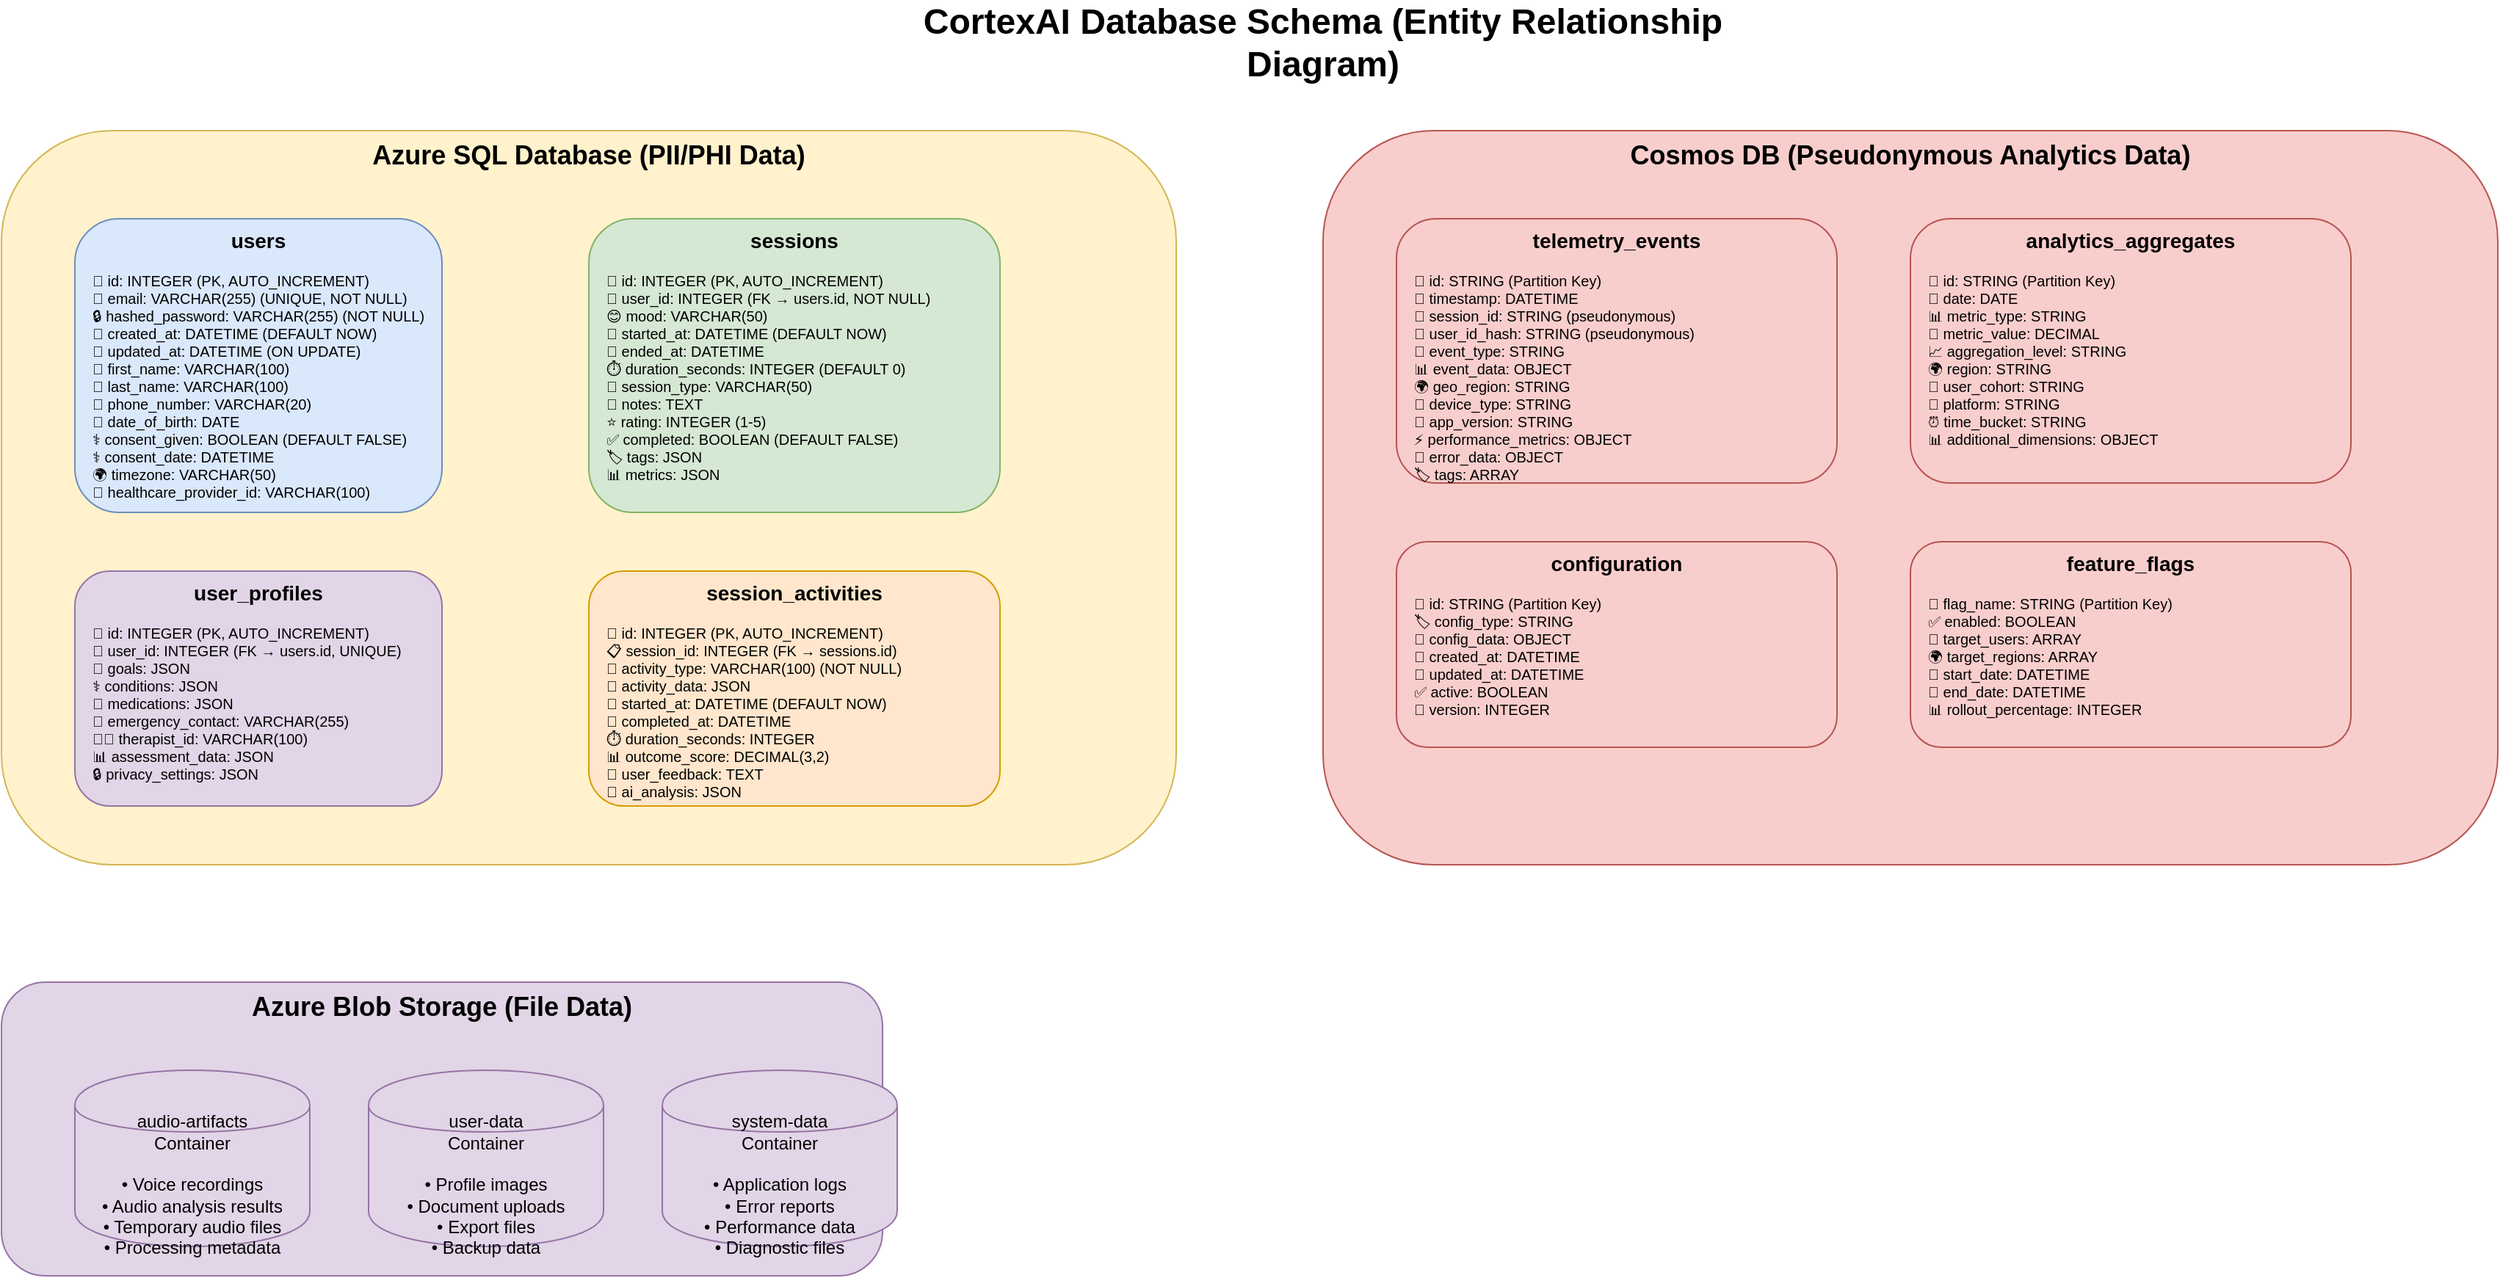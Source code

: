 <mxfile version="24.7.17">
  <diagram id="databaseSchema" name="Database Schema (ERD)">
    <mxGraphModel dx="1800" dy="1200" grid="1" gridSize="10" guides="1" tooltips="1" connect="1" arrows="1" fold="1" page="1" pageScale="1" pageWidth="2000" pageHeight="1400" math="0" shadow="0">
      <root>
        <mxCell id="0"/>
        <mxCell id="1" parent="0"/>

        <!-- Title -->
        <mxCell id="title" value="CortexAI Database Schema (Entity Relationship Diagram)" style="text;html=1;strokeColor=none;fillColor=none;align=center;verticalAlign=middle;whiteSpace=wrap;rounded=0;fontSize=24;fontStyle=1" vertex="1" parent="1">
          <mxGeometry x="700" y="40" width="600" height="40" as="geometry"/>
        </mxCell>

        <!-- Azure SQL Database Section -->
        <mxCell id="sqlSection" value="Azure SQL Database (PII/PHI Data)" style="rounded=1;whiteSpace=wrap;html=1;fillColor=#fff2cc;strokeColor=#d6b656;fontSize=18;fontStyle=1;verticalAlign=top;" vertex="1" parent="1">
          <mxGeometry x="100" y="120" width="800" height="500" as="geometry"/>
        </mxCell>

        <!-- Users Table -->
        <mxCell id="usersTable" value="users" style="rounded=1;whiteSpace=wrap;html=1;fillColor=#dae8fc;strokeColor=#6c8ebf;fontSize=14;fontStyle=1;verticalAlign=top;" vertex="1" parent="1">
          <mxGeometry x="150" y="180" width="250" height="200" as="geometry"/>
        </mxCell>

        <mxCell id="usersFields" value="🔑 id: INTEGER (PK, AUTO_INCREMENT)&#xa;📧 email: VARCHAR(255) (UNIQUE, NOT NULL)&#xa;🔒 hashed_password: VARCHAR(255) (NOT NULL)&#xa;📅 created_at: DATETIME (DEFAULT NOW)&#xa;📅 updated_at: DATETIME (ON UPDATE)&#xa;👤 first_name: VARCHAR(100)&#xa;👤 last_name: VARCHAR(100)&#xa;📱 phone_number: VARCHAR(20)&#xa;🎂 date_of_birth: DATE&#xa;⚕️ consent_given: BOOLEAN (DEFAULT FALSE)&#xa;⚕️ consent_date: DATETIME&#xa;🌍 timezone: VARCHAR(50)&#xa;🏥 healthcare_provider_id: VARCHAR(100)" style="text;html=1;strokeColor=none;fillColor=none;align=left;verticalAlign=top;whiteSpace=wrap;rounded=0;fontSize=10;" vertex="1" parent="1">
          <mxGeometry x="160" y="210" width="230" height="160" as="geometry"/>
        </mxCell>

        <!-- Sessions Table -->
        <mxCell id="sessionsTable" value="sessions" style="rounded=1;whiteSpace=wrap;html=1;fillColor=#d5e8d4;strokeColor=#82b366;fontSize=14;fontStyle=1;verticalAlign=top;" vertex="1" parent="1">
          <mxGeometry x="500" y="180" width="280" height="200" as="geometry"/>
        </mxCell>

        <mxCell id="sessionsFields" value="🔑 id: INTEGER (PK, AUTO_INCREMENT)&#xa;👤 user_id: INTEGER (FK → users.id, NOT NULL)&#xa;😊 mood: VARCHAR(50)&#xa;📅 started_at: DATETIME (DEFAULT NOW)&#xa;📅 ended_at: DATETIME&#xa;⏱️ duration_seconds: INTEGER (DEFAULT 0)&#xa;🎯 session_type: VARCHAR(50)&#xa;📝 notes: TEXT&#xa;⭐ rating: INTEGER (1-5)&#xa;✅ completed: BOOLEAN (DEFAULT FALSE)&#xa;🏷️ tags: JSON&#xa;📊 metrics: JSON" style="text;html=1;strokeColor=none;fillColor=none;align=left;verticalAlign=top;whiteSpace=wrap;rounded=0;fontSize=10;" vertex="1" parent="1">
          <mxGeometry x="510" y="210" width="260" height="160" as="geometry"/>
        </mxCell>

        <!-- User Profiles Table -->
        <mxCell id="profilesTable" value="user_profiles" style="rounded=1;whiteSpace=wrap;html=1;fillColor=#e1d5e7;strokeColor=#9673a6;fontSize=14;fontStyle=1;verticalAlign=top;" vertex="1" parent="1">
          <mxGeometry x="150" y="420" width="250" height="160" as="geometry"/>
        </mxCell>

        <mxCell id="profilesFields" value="🔑 id: INTEGER (PK, AUTO_INCREMENT)&#xa;👤 user_id: INTEGER (FK → users.id, UNIQUE)&#xa;🎯 goals: JSON&#xa;⚕️ conditions: JSON&#xa;💊 medications: JSON&#xa;🚨 emergency_contact: VARCHAR(255)&#xa;👨‍⚕️ therapist_id: VARCHAR(100)&#xa;📊 assessment_data: JSON&#xa;🔒 privacy_settings: JSON" style="text;html=1;strokeColor=none;fillColor=none;align=left;verticalAlign=top;whiteSpace=wrap;rounded=0;fontSize=10;" vertex="1" parent="1">
          <mxGeometry x="160" y="450" width="230" height="120" as="geometry"/>
        </mxCell>

        <!-- Session Activities Table -->
        <mxCell id="activitiesTable" value="session_activities" style="rounded=1;whiteSpace=wrap;html=1;fillColor=#ffe6cc;strokeColor=#d79b00;fontSize=14;fontStyle=1;verticalAlign=top;" vertex="1" parent="1">
          <mxGeometry x="500" y="420" width="280" height="160" as="geometry"/>
        </mxCell>

        <mxCell id="activitiesFields" value="🔑 id: INTEGER (PK, AUTO_INCREMENT)&#xa;📋 session_id: INTEGER (FK → sessions.id)&#xa;🎯 activity_type: VARCHAR(100) (NOT NULL)&#xa;📝 activity_data: JSON&#xa;📅 started_at: DATETIME (DEFAULT NOW)&#xa;📅 completed_at: DATETIME&#xa;⏱️ duration_seconds: INTEGER&#xa;📊 outcome_score: DECIMAL(3,2)&#xa;💭 user_feedback: TEXT&#xa;🤖 ai_analysis: JSON" style="text;html=1;strokeColor=none;fillColor=none;align=left;verticalAlign=top;whiteSpace=wrap;rounded=0;fontSize=10;" vertex="1" parent="1">
          <mxGeometry x="510" y="450" width="260" height="120" as="geometry"/>
        </mxCell>

        <!-- Cosmos DB Section -->
        <mxCell id="cosmosSection" value="Cosmos DB (Pseudonymous Analytics Data)" style="rounded=1;whiteSpace=wrap;html=1;fillColor=#f8cecc;strokeColor=#b85450;fontSize=18;fontStyle=1;verticalAlign=top;" vertex="1" parent="1">
          <mxGeometry x="1000" y="120" width="800" height="500" as="geometry"/>
        </mxCell>

        <!-- Telemetry Events Collection -->
        <mxCell id="telemetryCollection" value="telemetry_events" style="rounded=1;whiteSpace=wrap;html=1;fillColor=#f8cecc;strokeColor=#b85450;fontSize=14;fontStyle=1;verticalAlign=top;" vertex="1" parent="1">
          <mxGeometry x="1050" y="180" width="300" height="180" as="geometry"/>
        </mxCell>

        <mxCell id="telemetryFields" value="🔑 id: STRING (Partition Key)&#xa;📅 timestamp: DATETIME&#xa;🔗 session_id: STRING (pseudonymous)&#xa;👤 user_id_hash: STRING (pseudonymous)&#xa;📱 event_type: STRING&#xa;📊 event_data: OBJECT&#xa;🌍 geo_region: STRING&#xa;📱 device_type: STRING&#xa;🔢 app_version: STRING&#xa;⚡ performance_metrics: OBJECT&#xa;🚨 error_data: OBJECT&#xa;🏷️ tags: ARRAY" style="text;html=1;strokeColor=none;fillColor=none;align=left;verticalAlign=top;whiteSpace=wrap;rounded=0;fontSize=10;" vertex="1" parent="1">
          <mxGeometry x="1060" y="210" width="280" height="140" as="geometry"/>
        </mxCell>

        <!-- Analytics Aggregates Collection -->
        <mxCell id="analyticsCollection" value="analytics_aggregates" style="rounded=1;whiteSpace=wrap;html=1;fillColor=#f8cecc;strokeColor=#b85450;fontSize=14;fontStyle=1;verticalAlign=top;" vertex="1" parent="1">
          <mxGeometry x="1400" y="180" width="300" height="180" as="geometry"/>
        </mxCell>

        <mxCell id="analyticsFields" value="🔑 id: STRING (Partition Key)&#xa;📅 date: DATE&#xa;📊 metric_type: STRING&#xa;🔢 metric_value: DECIMAL&#xa;📈 aggregation_level: STRING&#xa;🌍 region: STRING&#xa;👥 user_cohort: STRING&#xa;📱 platform: STRING&#xa;⏰ time_bucket: STRING&#xa;📊 additional_dimensions: OBJECT" style="text;html=1;strokeColor=none;fillColor=none;align=left;verticalAlign=top;whiteSpace=wrap;rounded=0;fontSize=10;" vertex="1" parent="1">
          <mxGeometry x="1410" y="210" width="280" height="140" as="geometry"/>
        </mxCell>

        <!-- Configuration Collection -->
        <mxCell id="configCollection" value="configuration" style="rounded=1;whiteSpace=wrap;html=1;fillColor=#f8cecc;strokeColor=#b85450;fontSize=14;fontStyle=1;verticalAlign=top;" vertex="1" parent="1">
          <mxGeometry x="1050" y="400" width="300" height="140" as="geometry"/>
        </mxCell>

        <mxCell id="configFields" value="🔑 id: STRING (Partition Key)&#xa;🏷️ config_type: STRING&#xa;🔧 config_data: OBJECT&#xa;📅 created_at: DATETIME&#xa;📅 updated_at: DATETIME&#xa;✅ active: BOOLEAN&#xa;🔢 version: INTEGER" style="text;html=1;strokeColor=none;fillColor=none;align=left;verticalAlign=top;whiteSpace=wrap;rounded=0;fontSize=10;" vertex="1" parent="1">
          <mxGeometry x="1060" y="430" width="280" height="100" as="geometry"/>
        </mxCell>

        <!-- Feature Flags Collection -->
        <mxCell id="featureFlagsCollection" value="feature_flags" style="rounded=1;whiteSpace=wrap;html=1;fillColor=#f8cecc;strokeColor=#b85450;fontSize=14;fontStyle=1;verticalAlign=top;" vertex="1" parent="1">
          <mxGeometry x="1400" y="400" width="300" height="140" as="geometry"/>
        </mxCell>

        <mxCell id="featureFlagsFields" value="🔑 flag_name: STRING (Partition Key)&#xa;✅ enabled: BOOLEAN&#xa;👥 target_users: ARRAY&#xa;🌍 target_regions: ARRAY&#xa;📅 start_date: DATETIME&#xa;📅 end_date: DATETIME&#xa;📊 rollout_percentage: INTEGER" style="text;html=1;strokeColor=none;fillColor=none;align=left;verticalAlign=top;whiteSpace=wrap;rounded=0;fontSize=10;" vertex="1" parent="1">
          <mxGeometry x="1410" y="430" width="280" height="100" as="geometry"/>
        </mxCell>

        <!-- Blob Storage Section -->
        <mxCell id="blobSection" value="Azure Blob Storage (File Data)" style="rounded=1;whiteSpace=wrap;html=1;fillColor=#e1d5e7;strokeColor=#9673a6;fontSize=18;fontStyle=1;verticalAlign=top;" vertex="1" parent="1">
          <mxGeometry x="100" y="700" width="600" height="200" as="geometry"/>
        </mxCell>

        <!-- Audio Container -->
        <mxCell id="audioContainer" value="audio-artifacts&#xa;Container&#xa;&#xa;• Voice recordings&#xa;• Audio analysis results&#xa;• Temporary audio files&#xa;• Processing metadata" style="shape=cylinder;whiteSpace=wrap;html=1;boundedLbl=1;fillColor=#e1d5e7;strokeColor=#9673a6;fontSize=12;" vertex="1" parent="1">
          <mxGeometry x="150" y="760" width="160" height="120" as="geometry"/>
        </mxCell>

        <!-- User Data Container -->
        <mxCell id="userDataContainer" value="user-data&#xa;Container&#xa;&#xa;• Profile images&#xa;• Document uploads&#xa;• Export files&#xa;• Backup data" style="shape=cylinder;whiteSpace=wrap;html=1;boundedLbl=1;fillColor=#e1d5e7;strokeColor=#9673a6;fontSize=12;" vertex="1" parent="1">
          <mxGeometry x="350" y="760" width="160" height="120" as="geometry"/>
        </mxCell>

        <!-- System Data Container -->
        <mxCell id="systemContainer" value="system-data&#xa;Container&#xa;&#xa;• Application logs&#xa;• Error reports&#xa;• Performance data&#xa;• Diagnostic files" style="shape=cylinder;whiteSpace=wrap;html=1;boundedLbl=1;fillColor=#e1d5e7;strokeColor=#9673a6;fontSize=12;" vertex="1" parent="1">
          <mxGeometry x="550" y="760" width="160" height="120" as="geometry"/>
        </mxCell>

        <!-- Key Vault Section -->
        <mxCell id="keyVaultSection" value="Azure Key Vault (Secrets & Keys)" style="rounded=1;whiteSpace=wrap;html=1;fillColor=#f5f5f5;strokeColor=#666666;fontSize=18;fontStyle=1;verticalAlign=top;" vertex="1" parent="1">
          <mxGeometry x="800" y="700" width="400" height="200" as="geometry"/>
        </mxCell>

        <mxCell id="secretsVault" value="Secrets Vault&#xa;&#xa;🔐 Database connection strings&#xa;🔑 API keys (OpenAI, Speech)&#xa;🔒 JWT signing keys&#xa;📜 SSL certificates&#xa;🔐 Encryption keys&#xa;🔑 Service principal credentials" style="shape=hexagon;whiteSpace=wrap;html=1;fillColor=#f5f5f5;strokeColor=#666666;fontSize=12;" vertex="1" parent="1">
          <mxGeometry x="830" y="760" width="340" height="120" as="geometry"/>
        </mxCell>

        <!-- Future Extensions Section -->
        <mxCell id="futureSection" value="Future Schema Extensions" style="rounded=1;whiteSpace=wrap;html=1;fillColor=#f0f0f0;strokeColor=#999999;fontSize=18;fontStyle=1;verticalAlign=top;dashed=1;" vertex="1" parent="1">
          <mxGeometry x="1000" y="700" width="800" height="200" as="geometry"/>
        </mxCell>

        <!-- Future Tables -->
        <mxCell id="therapistsTable" value="therapists&#xa;&#xa;🔑 id, name, credentials&#xa;📧 email, phone&#xa;🏥 organization&#xa;👥 assigned_users[]" style="rounded=1;whiteSpace=wrap;html=1;fillColor=#f0f0f0;strokeColor=#999999;fontSize=12;dashed=1;" vertex="1" parent="1">
          <mxGeometry x="1050" y="760" width="140" height="120" as="geometry"/>
        </mxCell>

        <mxCell id="assessmentsTable" value="assessments&#xa;&#xa;🔑 id, user_id&#xa;📋 assessment_type&#xa;📊 responses (JSON)&#xa;📈 scores, results" style="rounded=1;whiteSpace=wrap;html=1;fillColor=#f0f0f0;strokeColor=#999999;fontSize=12;dashed=1;" vertex="1" parent="1">
          <mxGeometry x="1220" y="760" width="140" height="120" as="geometry"/>
        </mxCell>

        <mxCell id="notificationsTable" value="notifications&#xa;&#xa;🔑 id, user_id&#xa;📱 message, type&#xa;📅 scheduled_at&#xa;✅ delivered_at" style="rounded=1;whiteSpace=wrap;html=1;fillColor=#f0f0f0;strokeColor=#999999;fontSize=12;dashed=1;" vertex="1" parent="1">
          <mxGeometry x="1390" y="760" width="140" height="120" as="geometry"/>
        </mxCell>

        <mxCell id="goalsTable" value="user_goals&#xa;&#xa;🔑 id, user_id&#xa;🎯 goal_type, target&#xa;📊 progress&#xa;📅 deadline" style="rounded=1;whiteSpace=wrap;html=1;fillColor=#f0f0f0;strokeColor=#999999;fontSize=12;dashed=1;" vertex="1" parent="1">
          <mxGeometry x="1560" y="760" width="140" height="120" as="geometry"/>
        </mxCell>

        <!-- Relationships -->
        <!-- Users to Sessions (One-to-Many) -->
        <mxCell id="userSessionRel" style="endArrow=ERmany;startArrow=ERone;html=1;strokeColor=#333333;strokeWidth=2;entryX=0;entryY=0.5;exitX=1;exitY=0.5;" edge="1" parent="1" source="usersTable" target="sessionsTable">
          <mxGeometry relative="1" as="geometry"/>
        </mxCell>
        <mxCell id="userSessionLabel" value="1:N&#xa;One user has many sessions" style="text;html=1;strokeColor=none;fillColor=none;align=center;verticalAlign=middle;whiteSpace=wrap;rounded=0;fontSize=10;fontStyle=2;" vertex="1" parent="1">
          <mxGeometry x="420" y="260" width="60" height="40" as="geometry"/>
        </mxCell>

        <!-- Users to Profiles (One-to-One) -->
        <mxCell id="userProfileRel" style="endArrow=ERone;startArrow=ERone;html=1;strokeColor=#333333;strokeWidth=2;entryX=0.5;entryY=0;exitX=0.5;exitY=1;" edge="1" parent="1" source="usersTable" target="profilesTable">
          <mxGeometry relative="1" as="geometry"/>
        </mxCell>
        <mxCell id="userProfileLabel" value="1:1&#xa;One user has one profile" style="text;html=1;strokeColor=none;fillColor=none;align=center;verticalAlign=middle;whiteSpace=wrap;rounded=0;fontSize=10;fontStyle=2;" vertex="1" parent="1">
          <mxGeometry x="200" y="390" width="60" height="40" as="geometry"/>
        </mxCell>

        <!-- Sessions to Activities (One-to-Many) -->
        <mxCell id="sessionActivityRel" style="endArrow=ERmany;startArrow=ERone;html=1;strokeColor=#333333;strokeWidth=2;entryX=0.5;entryY=0;exitX=0.5;exitY=1;" edge="1" parent="1" source="sessionsTable" target="activitiesTable">
          <mxGeometry relative="1" as="geometry"/>
        </mxCell>
        <mxCell id="sessionActivityLabel" value="1:N&#xa;One session has many activities" style="text;html=1;strokeColor=none;fillColor=none;align=center;verticalAlign=middle;whiteSpace=wrap;rounded=0;fontSize=10;fontStyle=2;" vertex="1" parent="1">
          <mxGeometry x="680" y="390" width="60" height="40" as="geometry"/>
        </mxCell>

        <!-- Data Classification Legend -->
        <mxCell id="legend" value="Data Classification Legend" style="rounded=1;whiteSpace=wrap;html=1;fillColor=#f5f5f5;strokeColor=#666666;fontSize=16;fontStyle=1;verticalAlign=top;" vertex="1" parent="1">
          <mxGeometry x="100" y="950" width="400" height="180" as="geometry"/>
        </mxCell>

        <mxCell id="piiLegend" value="🔴 PII (Personally Identifiable Information)&#xa;• Names, email, phone, date of birth&#xa;• Stored in Azure SQL with encryption&#xa;• Subject to GDPR/CCPA regulations" style="text;html=1;strokeColor=none;fillColor=#ffe0e0;align=left;verticalAlign=top;whiteSpace=wrap;rounded=1;fontSize=11;" vertex="1" parent="1">
          <mxGeometry x="120" y="980" width="160" height="80" as="geometry"/>
        </mxCell>

        <mxCell id="phiLegend" value="🟡 PHI (Protected Health Information)&#xa;• Medical conditions, medications&#xa;• Therapy notes, assessments&#xa;• HIPAA compliance required" style="text;html=1;strokeColor=none;fillColor=#ffe8cc;align=left;verticalAlign=top;whiteSpace=wrap;rounded=1;fontSize=11;" vertex="1" parent="1">
          <mxGeometry x="300" y="980" width="160" height="80" as="geometry"/>
        </mxCell>

        <mxCell id="pseudoLegend" value="🔵 Pseudonymous Data&#xa;• Hashed user identifiers&#xa;• Aggregated analytics&#xa;• No direct PII linkage" style="text;html=1;strokeColor=none;fillColor=#e0f0ff;align=left;verticalAlign=top;whiteSpace=wrap;rounded=1;fontSize=11;" vertex="1" parent="1">
          <mxGeometry x="120" y="1070" width="160" height="60" as="geometry"/>
        </mxCell>

        <mxCell id="publicLegend" value="🟢 Public/System Data&#xa;• Configuration settings&#xa;• Feature flags&#xa;• System metadata" style="text;html=1;strokeColor=none;fillColor=#e0ffe0;align=left;verticalAlign=top;whiteSpace=wrap;rounded=1;fontSize=11;" vertex="1" parent="1">
          <mxGeometry x="300" y="1070" width="160" height="60" as="geometry"/>
        </mxCell>

        <!-- Indexing Strategy -->
        <mxCell id="indexStrategy" value="Indexing Strategy" style="rounded=1;whiteSpace=wrap;html=1;fillColor=#dae8fc;strokeColor=#6c8ebf;fontSize=16;fontStyle=1;verticalAlign=top;" vertex="1" parent="1">
          <mxGeometry x="600" y="950" width="300" height="180" as="geometry"/>
        </mxCell>

        <mxCell id="indexDetails" value="Primary Indexes:&#xa;• users.email (UNIQUE)&#xa;• sessions.user_id + started_at&#xa;• activities.session_id + started_at&#xa;&#xa;Cosmos DB Partition Keys:&#xa;• telemetry_events: user_id_hash&#xa;• analytics_aggregates: date + region&#xa;• configuration: config_type&#xa;&#xa;Performance Considerations:&#xa;• Composite indexes for queries&#xa;• TTL on temporary data&#xa;• Read replicas for analytics" style="text;html=1;strokeColor=none;fillColor=none;align=left;verticalAlign=top;whiteSpace=wrap;rounded=0;fontSize=11;" vertex="1" parent="1">
          <mxGeometry x="620" y="980" width="260" height="140" as="geometry"/>
        </mxCell>

        <!-- Data Retention -->
        <mxCell id="retentionPolicy" value="Data Retention Policies" style="rounded=1;whiteSpace=wrap;html=1;fillColor=#ffe6cc;strokeColor=#d79b00;fontSize=16;fontStyle=1;verticalAlign=top;" vertex="1" parent="1">
          <mxGeometry x="1000" y="950" width="300" height="180" as="geometry"/>
        </mxCell>

        <mxCell id="retentionDetails" value="Retention Periods:&#xa;• Audio files: 30 days (auto-delete)&#xa;• Session data: 7 years (compliance)&#xa;• Telemetry: 2 years (analytics)&#xa;• Logs: 90 days (security)&#xa;&#xa;Compliance Features:&#xa;• Right to erasure (GDPR Article 17)&#xa;• Data portability (GDPR Article 20)&#xa;• Cascading deletes&#xa;• Audit trail preservation&#xa;&#xa;Backup Strategy:&#xa;• Daily automated backups&#xa;• Point-in-time recovery&#xa;• Geo-redundant storage" style="text;html=1;strokeColor=none;fillColor=none;align=left;verticalAlign=top;whiteSpace=wrap;rounded=0;fontSize=11;" vertex="1" parent="1">
          <mxGeometry x="1020" y="980" width="260" height="140" as="geometry"/>
        </mxCell>

        <!-- Security Features -->
        <mxCell id="securityFeatures" value="Security Features" style="rounded=1;whiteSpace=wrap;html=1;fillColor=#f8cecc;strokeColor=#b85450;fontSize=16;fontStyle=1;verticalAlign=top;" vertex="1" parent="1">
          <mxGeometry x="1400" y="950" width="300" height="180" as="geometry"/>
        </mxCell>

        <mxCell id="securityDetails" value="Encryption:&#xa;• AES-256 encryption at rest&#xa;• TLS 1.2+ in transit&#xa;• Column-level encryption (PII/PHI)&#xa;&#xa;Access Control:&#xa;• Row-level security (RLS)&#xa;• Role-based access control&#xa;• Just-in-time access&#xa;• API key rotation&#xa;&#xa;Monitoring:&#xa;• Failed login detection&#xa;• Anomaly detection&#xa;• Data access auditing&#xa;• Real-time alerts" style="text;html=1;strokeColor=none;fillColor=none;align=left;verticalAlign=top;whiteSpace=wrap;rounded=0;fontSize=11;" vertex="1" parent="1">
          <mxGeometry x="1420" y="980" width="260" height="140" as="geometry"/>
        </mxCell>

        <!-- Database Connections -->
        <mxCell id="sqlConn" style="endArrow=block;html=1;strokeColor=#d6b656;strokeWidth=3;dashed=1;" edge="1" parent="1" source="mainAPI" target="azureSQL">
          <mxGeometry relative="1" as="geometry"/>
        </mxCell>

        <mxCell id="cosmosConn" style="endArrow=block;html=1;strokeColor=#b85450;strokeWidth=3;dashed=1;" edge="1" parent="1" source="mainAPI" target="telemetryCollection">
          <mxGeometry relative="1" as="geometry"/>
        </mxCell>

        <mxCell id="blobConn" style="endArrow=block;html=1;strokeColor=#9673a6;strokeWidth=3;dashed=1;" edge="1" parent="1" source="mainAPI" target="audioContainer">
          <mxGeometry relative="1" as="geometry"/>
        </mxCell>

      </root>
    </mxGraphModel>
  </diagram>
</mxfile>